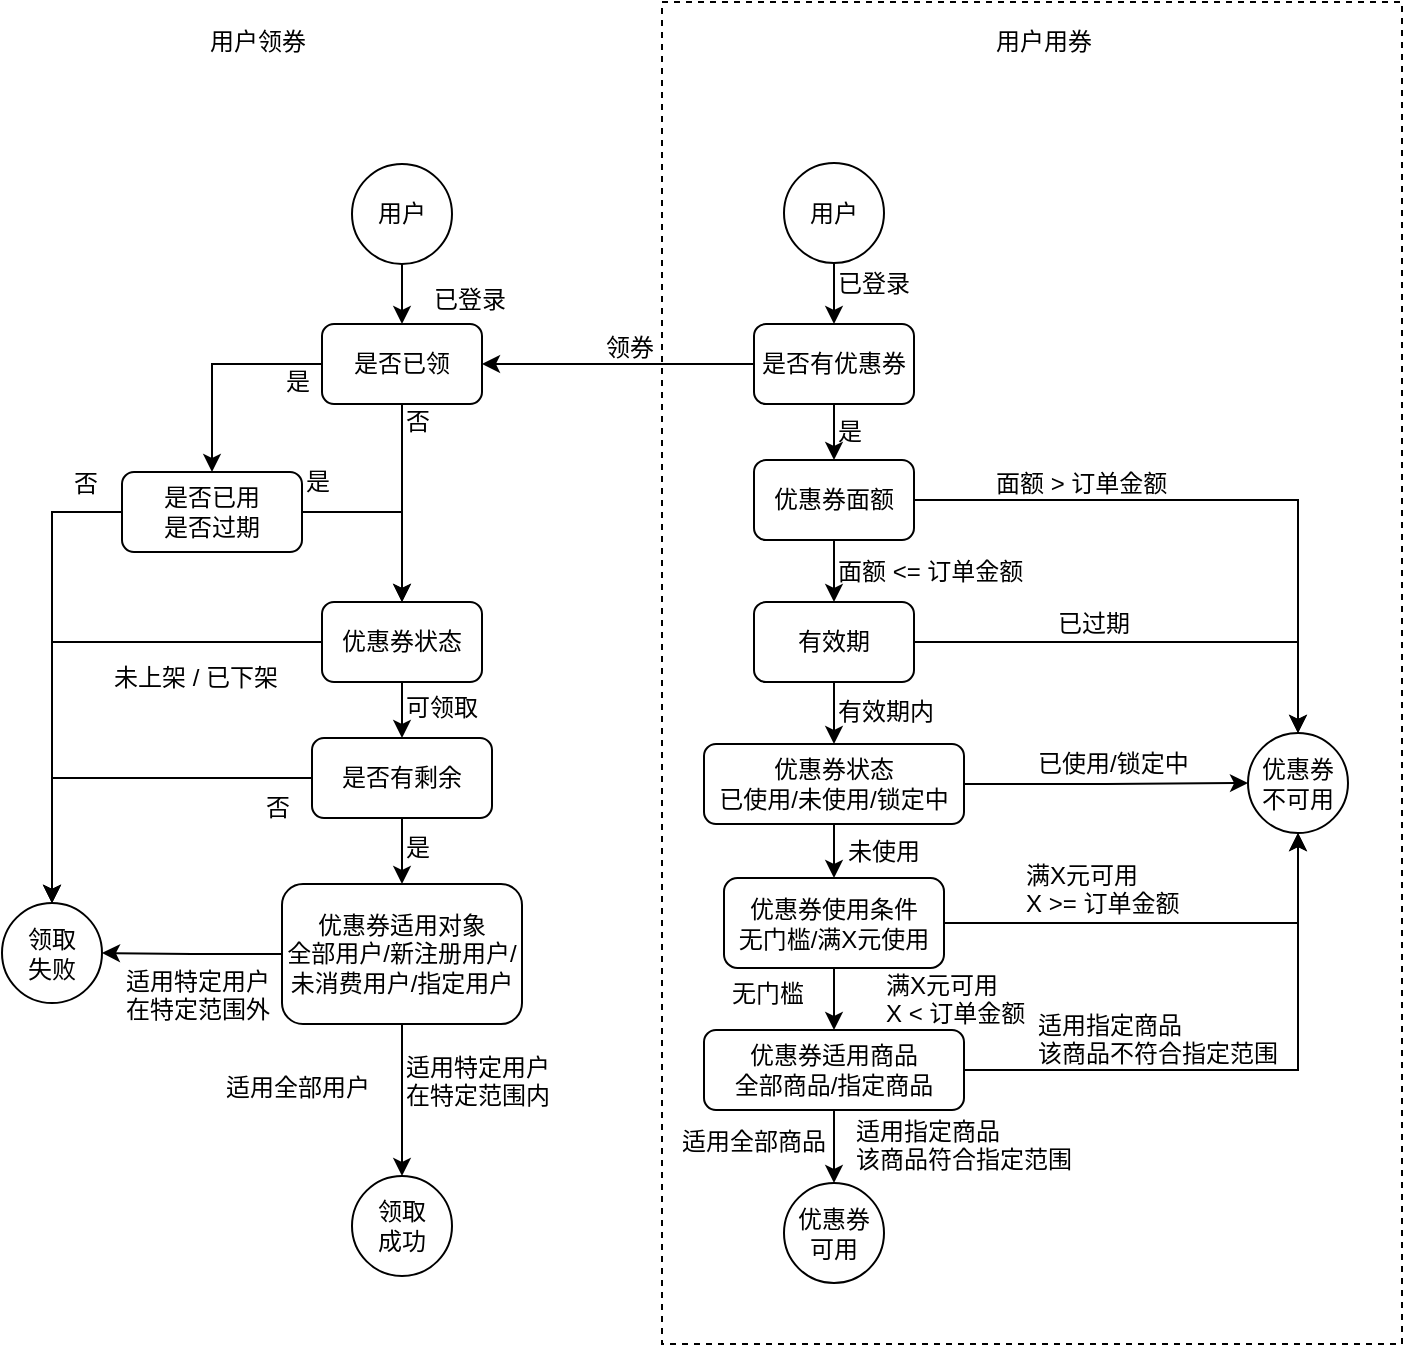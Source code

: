 <mxfile version="10.6.0" type="github"><diagram id="BjPBirdKCBeQg8LeMdaD" name="Page-1"><mxGraphModel dx="840" dy="484" grid="1" gridSize="10" guides="0" tooltips="1" connect="1" arrows="1" fold="1" page="1" pageScale="1" pageWidth="827" pageHeight="1169" background="none" math="0" shadow="0"><root><mxCell id="0"/><mxCell id="1" parent="0"/><mxCell id="CLUnlTZACkbx3psI95ez-92" value="" style="rounded=0;whiteSpace=wrap;html=1;gradientColor=none;shadow=0;dashed=1;fillColor=none;" parent="1" vertex="1"><mxGeometry x="410" y="160" width="370" height="671" as="geometry"/></mxCell><mxCell id="CLUnlTZACkbx3psI95ez-6" value="" style="edgeStyle=orthogonalEdgeStyle;rounded=0;orthogonalLoop=1;jettySize=auto;html=1;shadow=0;entryX=0.5;entryY=0;entryDx=0;entryDy=0;" parent="1" source="CLUnlTZACkbx3psI95ez-1" edge="1" target="9KeIQ0e82TA3PXIVzQfb-1"><mxGeometry relative="1" as="geometry"><mxPoint x="273" y="320.5" as="targetPoint"/></mxGeometry></mxCell><mxCell id="CLUnlTZACkbx3psI95ez-1" value="用户" style="ellipse;whiteSpace=wrap;html=1;aspect=fixed;shadow=0;" parent="1" vertex="1"><mxGeometry x="255" y="241" width="50" height="50" as="geometry"/></mxCell><mxCell id="CLUnlTZACkbx3psI95ez-7" value="已登录" style="text;html=1;resizable=0;points=[];autosize=1;align=left;verticalAlign=top;spacingTop=-4;shadow=0;" parent="1" vertex="1"><mxGeometry x="294" y="299" width="50" height="20" as="geometry"/></mxCell><mxCell id="CLUnlTZACkbx3psI95ez-18" value="" style="edgeStyle=orthogonalEdgeStyle;rounded=0;orthogonalLoop=1;jettySize=auto;html=1;shadow=0;" parent="1" source="CLUnlTZACkbx3psI95ez-12" target="CLUnlTZACkbx3psI95ez-13" edge="1"><mxGeometry relative="1" as="geometry"/></mxCell><mxCell id="CLUnlTZACkbx3psI95ez-66" style="edgeStyle=orthogonalEdgeStyle;rounded=0;orthogonalLoop=1;jettySize=auto;html=1;exitX=0;exitY=0.5;exitDx=0;exitDy=0;entryX=0.5;entryY=0;entryDx=0;entryDy=0;shadow=0;" parent="1" source="CLUnlTZACkbx3psI95ez-12" target="CLUnlTZACkbx3psI95ez-65" edge="1"><mxGeometry relative="1" as="geometry"/></mxCell><mxCell id="CLUnlTZACkbx3psI95ez-12" value="优惠券状态" style="rounded=1;whiteSpace=wrap;html=1;shadow=0;" parent="1" vertex="1"><mxGeometry x="240" y="460" width="80" height="40" as="geometry"/></mxCell><mxCell id="CLUnlTZACkbx3psI95ez-19" value="" style="edgeStyle=orthogonalEdgeStyle;rounded=0;orthogonalLoop=1;jettySize=auto;html=1;shadow=0;" parent="1" source="CLUnlTZACkbx3psI95ez-13" target="CLUnlTZACkbx3psI95ez-14" edge="1"><mxGeometry relative="1" as="geometry"/></mxCell><mxCell id="CLUnlTZACkbx3psI95ez-67" style="edgeStyle=orthogonalEdgeStyle;rounded=0;orthogonalLoop=1;jettySize=auto;html=1;entryX=0.5;entryY=0;entryDx=0;entryDy=0;shadow=0;" parent="1" source="CLUnlTZACkbx3psI95ez-13" target="CLUnlTZACkbx3psI95ez-65" edge="1"><mxGeometry relative="1" as="geometry"/></mxCell><mxCell id="CLUnlTZACkbx3psI95ez-13" value="是否有剩余" style="rounded=1;whiteSpace=wrap;html=1;gradientColor=none;shadow=0;" parent="1" vertex="1"><mxGeometry x="235" y="528" width="90" height="40" as="geometry"/></mxCell><mxCell id="CLUnlTZACkbx3psI95ez-20" value="" style="edgeStyle=orthogonalEdgeStyle;rounded=0;orthogonalLoop=1;jettySize=auto;html=1;shadow=0;entryX=0.5;entryY=0;entryDx=0;entryDy=0;" parent="1" source="CLUnlTZACkbx3psI95ez-14" target="CLUnlTZACkbx3psI95ez-17" edge="1"><mxGeometry relative="1" as="geometry"><mxPoint x="280" y="759.5" as="targetPoint"/></mxGeometry></mxCell><mxCell id="CLUnlTZACkbx3psI95ez-68" style="edgeStyle=orthogonalEdgeStyle;rounded=0;orthogonalLoop=1;jettySize=auto;html=1;entryX=1;entryY=0.5;entryDx=0;entryDy=0;shadow=0;" parent="1" source="CLUnlTZACkbx3psI95ez-14" target="CLUnlTZACkbx3psI95ez-65" edge="1"><mxGeometry relative="1" as="geometry"/></mxCell><mxCell id="CLUnlTZACkbx3psI95ez-14" value="优惠券适用对象&lt;br&gt;全部用户/新注册用户/未消费用户/指定用户&lt;br&gt;" style="rounded=1;whiteSpace=wrap;html=1;shadow=0;" parent="1" vertex="1"><mxGeometry x="220" y="601" width="120" height="70" as="geometry"/></mxCell><mxCell id="CLUnlTZACkbx3psI95ez-17" value="领取&lt;br&gt;成功" style="ellipse;whiteSpace=wrap;html=1;aspect=fixed;shadow=0;" parent="1" vertex="1"><mxGeometry x="255" y="747" width="50" height="50" as="geometry"/></mxCell><mxCell id="CLUnlTZACkbx3psI95ez-23" value="可领取" style="text;html=1;resizable=0;points=[];autosize=1;align=left;verticalAlign=top;spacingTop=-4;shadow=0;" parent="1" vertex="1"><mxGeometry x="280" y="502.5" width="50" height="20" as="geometry"/></mxCell><mxCell id="CLUnlTZACkbx3psI95ez-24" value="是" style="text;html=1;resizable=0;points=[];autosize=1;align=left;verticalAlign=top;spacingTop=-4;shadow=0;" parent="1" vertex="1"><mxGeometry x="280" y="572.5" width="30" height="20" as="geometry"/></mxCell><mxCell id="CLUnlTZACkbx3psI95ez-25" value="适用特定用户&lt;br&gt;在特定范围内" style="text;html=1;resizable=0;points=[];autosize=1;align=left;verticalAlign=top;spacingTop=-4;shadow=0;" parent="1" vertex="1"><mxGeometry x="280" y="682.5" width="90" height="30" as="geometry"/></mxCell><mxCell id="CLUnlTZACkbx3psI95ez-37" value="" style="edgeStyle=orthogonalEdgeStyle;rounded=0;orthogonalLoop=1;jettySize=auto;html=1;entryX=0.5;entryY=0;entryDx=0;entryDy=0;shadow=0;" parent="1" source="CLUnlTZACkbx3psI95ez-30" target="CLUnlTZACkbx3psI95ez-32" edge="1"><mxGeometry relative="1" as="geometry"><mxPoint x="608" y="306.5" as="targetPoint"/></mxGeometry></mxCell><mxCell id="CLUnlTZACkbx3psI95ez-30" value="用户" style="ellipse;whiteSpace=wrap;html=1;aspect=fixed;shadow=0;" parent="1" vertex="1"><mxGeometry x="471" y="240.5" width="50" height="50" as="geometry"/></mxCell><mxCell id="CLUnlTZACkbx3psI95ez-39" value="" style="edgeStyle=orthogonalEdgeStyle;rounded=0;orthogonalLoop=1;jettySize=auto;html=1;shadow=0;" parent="1" source="CLUnlTZACkbx3psI95ez-32" target="CLUnlTZACkbx3psI95ez-38" edge="1"><mxGeometry relative="1" as="geometry"/></mxCell><mxCell id="CLUnlTZACkbx3psI95ez-75" style="edgeStyle=orthogonalEdgeStyle;rounded=0;orthogonalLoop=1;jettySize=auto;html=1;entryX=1;entryY=0.5;entryDx=0;entryDy=0;shadow=0;" parent="1" source="CLUnlTZACkbx3psI95ez-32" target="9KeIQ0e82TA3PXIVzQfb-1" edge="1"><mxGeometry relative="1" as="geometry"/></mxCell><mxCell id="CLUnlTZACkbx3psI95ez-32" value="是否有优惠券" style="rounded=1;whiteSpace=wrap;html=1;shadow=0;" parent="1" vertex="1"><mxGeometry x="456" y="321" width="80" height="40" as="geometry"/></mxCell><mxCell id="CLUnlTZACkbx3psI95ez-41" value="" style="edgeStyle=orthogonalEdgeStyle;rounded=0;orthogonalLoop=1;jettySize=auto;html=1;shadow=0;" parent="1" source="CLUnlTZACkbx3psI95ez-38" target="CLUnlTZACkbx3psI95ez-40" edge="1"><mxGeometry relative="1" as="geometry"/></mxCell><mxCell id="CLUnlTZACkbx3psI95ez-77" style="edgeStyle=orthogonalEdgeStyle;rounded=0;orthogonalLoop=1;jettySize=auto;html=1;entryX=0.5;entryY=0;entryDx=0;entryDy=0;shadow=0;" parent="1" source="CLUnlTZACkbx3psI95ez-38" target="CLUnlTZACkbx3psI95ez-70" edge="1"><mxGeometry relative="1" as="geometry"/></mxCell><mxCell id="CLUnlTZACkbx3psI95ez-38" value="优惠券面额" style="rounded=1;whiteSpace=wrap;html=1;shadow=0;" parent="1" vertex="1"><mxGeometry x="456" y="389" width="80" height="40" as="geometry"/></mxCell><mxCell id="CLUnlTZACkbx3psI95ez-43" value="" style="edgeStyle=orthogonalEdgeStyle;rounded=0;orthogonalLoop=1;jettySize=auto;html=1;shadow=0;" parent="1" source="CLUnlTZACkbx3psI95ez-40" target="CLUnlTZACkbx3psI95ez-42" edge="1"><mxGeometry relative="1" as="geometry"/></mxCell><mxCell id="CLUnlTZACkbx3psI95ez-79" style="edgeStyle=orthogonalEdgeStyle;rounded=0;orthogonalLoop=1;jettySize=auto;html=1;entryX=0.5;entryY=0;entryDx=0;entryDy=0;shadow=0;" parent="1" source="CLUnlTZACkbx3psI95ez-40" target="CLUnlTZACkbx3psI95ez-70" edge="1"><mxGeometry relative="1" as="geometry"/></mxCell><mxCell id="CLUnlTZACkbx3psI95ez-40" value="有效期" style="rounded=1;whiteSpace=wrap;html=1;shadow=0;" parent="1" vertex="1"><mxGeometry x="456" y="460" width="80" height="40" as="geometry"/></mxCell><mxCell id="CLUnlTZACkbx3psI95ez-45" value="" style="edgeStyle=orthogonalEdgeStyle;rounded=0;orthogonalLoop=1;jettySize=auto;html=1;shadow=0;" parent="1" source="CLUnlTZACkbx3psI95ez-42" target="CLUnlTZACkbx3psI95ez-44" edge="1"><mxGeometry relative="1" as="geometry"/></mxCell><mxCell id="CLUnlTZACkbx3psI95ez-74" style="edgeStyle=orthogonalEdgeStyle;rounded=0;orthogonalLoop=1;jettySize=auto;html=1;entryX=0;entryY=0.5;entryDx=0;entryDy=0;shadow=0;" parent="1" source="CLUnlTZACkbx3psI95ez-42" target="CLUnlTZACkbx3psI95ez-70" edge="1"><mxGeometry relative="1" as="geometry"/></mxCell><mxCell id="CLUnlTZACkbx3psI95ez-42" value="优惠券状态&lt;br&gt;已使用/未使用/锁定中&lt;br&gt;" style="rounded=1;whiteSpace=wrap;html=1;shadow=0;" parent="1" vertex="1"><mxGeometry x="431" y="531" width="130" height="40" as="geometry"/></mxCell><mxCell id="CLUnlTZACkbx3psI95ez-61" style="edgeStyle=orthogonalEdgeStyle;rounded=0;orthogonalLoop=1;jettySize=auto;html=1;exitX=0.5;exitY=1;exitDx=0;exitDy=0;entryX=0.5;entryY=0;entryDx=0;entryDy=0;shadow=0;" parent="1" source="CLUnlTZACkbx3psI95ez-44" target="CLUnlTZACkbx3psI95ez-46" edge="1"><mxGeometry relative="1" as="geometry"/></mxCell><mxCell id="CLUnlTZACkbx3psI95ez-84" style="edgeStyle=orthogonalEdgeStyle;rounded=0;orthogonalLoop=1;jettySize=auto;html=1;entryX=0.5;entryY=1;entryDx=0;entryDy=0;shadow=0;" parent="1" source="CLUnlTZACkbx3psI95ez-44" target="CLUnlTZACkbx3psI95ez-70" edge="1"><mxGeometry relative="1" as="geometry"/></mxCell><mxCell id="CLUnlTZACkbx3psI95ez-44" value="优惠券使用条件&lt;br&gt;无门槛/满X元使用&lt;br&gt;" style="rounded=1;whiteSpace=wrap;html=1;shadow=0;" parent="1" vertex="1"><mxGeometry x="441" y="598" width="110" height="45" as="geometry"/></mxCell><mxCell id="CLUnlTZACkbx3psI95ez-62" style="edgeStyle=orthogonalEdgeStyle;rounded=0;orthogonalLoop=1;jettySize=auto;html=1;exitX=0.5;exitY=1;exitDx=0;exitDy=0;entryX=0.5;entryY=0;entryDx=0;entryDy=0;shadow=0;" parent="1" source="CLUnlTZACkbx3psI95ez-46" target="CLUnlTZACkbx3psI95ez-48" edge="1"><mxGeometry relative="1" as="geometry"/></mxCell><mxCell id="CLUnlTZACkbx3psI95ez-86" style="edgeStyle=orthogonalEdgeStyle;rounded=0;orthogonalLoop=1;jettySize=auto;html=1;entryX=0.5;entryY=1;entryDx=0;entryDy=0;shadow=0;" parent="1" source="CLUnlTZACkbx3psI95ez-46" target="CLUnlTZACkbx3psI95ez-70" edge="1"><mxGeometry relative="1" as="geometry"/></mxCell><mxCell id="CLUnlTZACkbx3psI95ez-46" value="优惠券适用商品&lt;br&gt;全部商品/指定商品&lt;br&gt;" style="rounded=1;whiteSpace=wrap;html=1;shadow=0;" parent="1" vertex="1"><mxGeometry x="431" y="674" width="130" height="40" as="geometry"/></mxCell><mxCell id="CLUnlTZACkbx3psI95ez-48" value="优惠券&lt;br&gt;可用&lt;br&gt;" style="ellipse;whiteSpace=wrap;html=1;aspect=fixed;shadow=0;" parent="1" vertex="1"><mxGeometry x="471" y="750.5" width="50" height="50" as="geometry"/></mxCell><mxCell id="CLUnlTZACkbx3psI95ez-50" value="已登录" style="text;html=1;resizable=0;points=[];autosize=1;align=left;verticalAlign=top;spacingTop=-4;shadow=0;" parent="1" vertex="1"><mxGeometry x="496" y="290.5" width="50" height="20" as="geometry"/></mxCell><mxCell id="CLUnlTZACkbx3psI95ez-51" value="是" style="text;html=1;resizable=0;points=[];autosize=1;align=left;verticalAlign=top;spacingTop=-4;shadow=0;" parent="1" vertex="1"><mxGeometry x="496" y="364.5" width="30" height="20" as="geometry"/></mxCell><mxCell id="CLUnlTZACkbx3psI95ez-52" value="面额 &amp;lt;= 订单金额" style="text;html=1;resizable=0;points=[];autosize=1;align=left;verticalAlign=top;spacingTop=-4;shadow=0;" parent="1" vertex="1"><mxGeometry x="496" y="434.5" width="110" height="20" as="geometry"/></mxCell><mxCell id="CLUnlTZACkbx3psI95ez-53" value="有效期内" style="text;html=1;resizable=0;points=[];autosize=1;align=left;verticalAlign=top;spacingTop=-4;shadow=0;" parent="1" vertex="1"><mxGeometry x="496" y="504.5" width="60" height="20" as="geometry"/></mxCell><mxCell id="CLUnlTZACkbx3psI95ez-54" value="未使用" style="text;html=1;resizable=0;points=[];autosize=1;align=left;verticalAlign=top;spacingTop=-4;shadow=0;" parent="1" vertex="1"><mxGeometry x="501" y="574.5" width="50" height="20" as="geometry"/></mxCell><mxCell id="CLUnlTZACkbx3psI95ez-55" value="无门槛" style="text;html=1;resizable=0;points=[];autosize=1;align=left;verticalAlign=top;spacingTop=-4;shadow=0;" parent="1" vertex="1"><mxGeometry x="443" y="645.5" width="50" height="20" as="geometry"/></mxCell><mxCell id="CLUnlTZACkbx3psI95ez-57" value="满X元可用&lt;br&gt;X &amp;lt; 订单金额&lt;br&gt;" style="text;html=1;resizable=0;points=[];autosize=1;align=left;verticalAlign=top;spacingTop=-4;shadow=0;" parent="1" vertex="1"><mxGeometry x="520" y="641.5" width="90" height="30" as="geometry"/></mxCell><mxCell id="CLUnlTZACkbx3psI95ez-59" value="适用全部商品" style="text;html=1;resizable=0;points=[];autosize=1;align=left;verticalAlign=top;spacingTop=-4;shadow=0;" parent="1" vertex="1"><mxGeometry x="418" y="720" width="90" height="20" as="geometry"/></mxCell><mxCell id="CLUnlTZACkbx3psI95ez-65" value="领取&lt;br&gt;失败&lt;br&gt;" style="ellipse;whiteSpace=wrap;html=1;aspect=fixed;shadow=0;" parent="1" vertex="1"><mxGeometry x="80" y="610.5" width="50" height="50" as="geometry"/></mxCell><mxCell id="CLUnlTZACkbx3psI95ez-70" value="优惠券&lt;br&gt;不可用&lt;br&gt;" style="ellipse;whiteSpace=wrap;html=1;aspect=fixed;shadow=0;" parent="1" vertex="1"><mxGeometry x="703" y="525.5" width="50" height="50" as="geometry"/></mxCell><mxCell id="CLUnlTZACkbx3psI95ez-71" value="未上架 / 已下架" style="text;html=1;resizable=0;points=[];autosize=1;align=left;verticalAlign=top;spacingTop=-4;shadow=0;" parent="1" vertex="1"><mxGeometry x="134" y="487.5" width="100" height="20" as="geometry"/></mxCell><mxCell id="CLUnlTZACkbx3psI95ez-72" value="否" style="text;html=1;resizable=0;points=[];autosize=1;align=left;verticalAlign=top;spacingTop=-4;shadow=0;" parent="1" vertex="1"><mxGeometry x="210" y="552.5" width="30" height="20" as="geometry"/></mxCell><mxCell id="CLUnlTZACkbx3psI95ez-73" value="适用特定用户&lt;br&gt;在特定范围外" style="text;html=1;resizable=0;points=[];autosize=1;align=left;verticalAlign=top;spacingTop=-4;shadow=0;" parent="1" vertex="1"><mxGeometry x="140" y="639.5" width="90" height="30" as="geometry"/></mxCell><mxCell id="CLUnlTZACkbx3psI95ez-76" value="领券" style="text;html=1;resizable=0;points=[];autosize=1;align=left;verticalAlign=top;spacingTop=-4;shadow=0;" parent="1" vertex="1"><mxGeometry x="380" y="322.5" width="40" height="20" as="geometry"/></mxCell><mxCell id="CLUnlTZACkbx3psI95ez-78" value="面额 &amp;gt; 订单金额&amp;nbsp;" style="text;html=1;resizable=0;points=[];autosize=1;align=left;verticalAlign=top;spacingTop=-4;shadow=0;" parent="1" vertex="1"><mxGeometry x="575" y="390.5" width="100" height="20" as="geometry"/></mxCell><mxCell id="CLUnlTZACkbx3psI95ez-80" value="已过期" style="text;html=1;resizable=0;points=[];autosize=1;align=left;verticalAlign=top;spacingTop=-4;shadow=0;" parent="1" vertex="1"><mxGeometry x="606" y="460.5" width="50" height="20" as="geometry"/></mxCell><mxCell id="CLUnlTZACkbx3psI95ez-83" value="已使用/锁定中" style="text;html=1;resizable=0;points=[];autosize=1;align=left;verticalAlign=top;spacingTop=-4;shadow=0;" parent="1" vertex="1"><mxGeometry x="596" y="530.5" width="90" height="20" as="geometry"/></mxCell><mxCell id="CLUnlTZACkbx3psI95ez-85" value="满X元可用&lt;br&gt;X &amp;gt;= 订单金额&lt;br&gt;" style="text;html=1;resizable=0;points=[];autosize=1;align=left;verticalAlign=top;spacingTop=-4;shadow=0;" parent="1" vertex="1"><mxGeometry x="590" y="586.5" width="90" height="30" as="geometry"/></mxCell><mxCell id="CLUnlTZACkbx3psI95ez-87" value="适用指定商品&lt;br&gt;该商品不符合指定范围&lt;br&gt;" style="text;html=1;resizable=0;points=[];autosize=1;align=left;verticalAlign=top;spacingTop=-4;shadow=0;" parent="1" vertex="1"><mxGeometry x="596" y="662" width="140" height="30" as="geometry"/></mxCell><mxCell id="CLUnlTZACkbx3psI95ez-88" value="适用全部用户" style="text;html=1;resizable=0;points=[];autosize=1;align=left;verticalAlign=top;spacingTop=-4;shadow=0;" parent="1" vertex="1"><mxGeometry x="190" y="692.5" width="90" height="20" as="geometry"/></mxCell><mxCell id="CLUnlTZACkbx3psI95ez-90" value="适用指定商品&lt;br&gt;该商品符合指定范围&lt;br&gt;" style="text;html=1;resizable=0;points=[];autosize=1;align=left;verticalAlign=top;spacingTop=-4;shadow=0;" parent="1" vertex="1"><mxGeometry x="505" y="714.5" width="120" height="30" as="geometry"/></mxCell><mxCell id="CLUnlTZACkbx3psI95ez-93" value="用户领券" style="text;html=1;resizable=0;points=[];autosize=1;align=left;verticalAlign=top;spacingTop=-4;" parent="1" vertex="1"><mxGeometry x="182" y="170" width="60" height="20" as="geometry"/></mxCell><mxCell id="CLUnlTZACkbx3psI95ez-94" value="用户用券" style="text;html=1;resizable=0;points=[];autosize=1;align=left;verticalAlign=top;spacingTop=-4;" parent="1" vertex="1"><mxGeometry x="575" y="170" width="60" height="20" as="geometry"/></mxCell><mxCell id="9KeIQ0e82TA3PXIVzQfb-2" style="edgeStyle=orthogonalEdgeStyle;rounded=0;orthogonalLoop=1;jettySize=auto;html=1;" edge="1" parent="1" source="9KeIQ0e82TA3PXIVzQfb-1" target="CLUnlTZACkbx3psI95ez-12"><mxGeometry relative="1" as="geometry"/></mxCell><mxCell id="9KeIQ0e82TA3PXIVzQfb-8" style="edgeStyle=orthogonalEdgeStyle;rounded=0;orthogonalLoop=1;jettySize=auto;html=1;entryX=0.5;entryY=0;entryDx=0;entryDy=0;" edge="1" parent="1" source="9KeIQ0e82TA3PXIVzQfb-1" target="9KeIQ0e82TA3PXIVzQfb-4"><mxGeometry relative="1" as="geometry"/></mxCell><mxCell id="9KeIQ0e82TA3PXIVzQfb-1" value="是否已领" style="rounded=1;whiteSpace=wrap;html=1;shadow=0;" vertex="1" parent="1"><mxGeometry x="240" y="321" width="80" height="40" as="geometry"/></mxCell><mxCell id="9KeIQ0e82TA3PXIVzQfb-3" value="否&lt;br&gt;" style="text;html=1;resizable=0;points=[];autosize=1;align=left;verticalAlign=top;spacingTop=-4;" vertex="1" parent="1"><mxGeometry x="280" y="360" width="30" height="20" as="geometry"/></mxCell><mxCell id="9KeIQ0e82TA3PXIVzQfb-6" style="edgeStyle=orthogonalEdgeStyle;rounded=0;orthogonalLoop=1;jettySize=auto;html=1;entryX=0.5;entryY=0;entryDx=0;entryDy=0;" edge="1" parent="1" source="9KeIQ0e82TA3PXIVzQfb-4" target="CLUnlTZACkbx3psI95ez-12"><mxGeometry relative="1" as="geometry"/></mxCell><mxCell id="9KeIQ0e82TA3PXIVzQfb-11" style="edgeStyle=orthogonalEdgeStyle;rounded=0;orthogonalLoop=1;jettySize=auto;html=1;entryX=0.5;entryY=0;entryDx=0;entryDy=0;" edge="1" parent="1" source="9KeIQ0e82TA3PXIVzQfb-4" target="CLUnlTZACkbx3psI95ez-65"><mxGeometry relative="1" as="geometry"/></mxCell><mxCell id="9KeIQ0e82TA3PXIVzQfb-4" value="是否已用&lt;br&gt;是否过期&lt;br&gt;" style="rounded=1;whiteSpace=wrap;html=1;" vertex="1" parent="1"><mxGeometry x="140" y="395" width="90" height="40" as="geometry"/></mxCell><mxCell id="9KeIQ0e82TA3PXIVzQfb-9" value="是" style="text;html=1;resizable=0;points=[];autosize=1;align=left;verticalAlign=top;spacingTop=-4;" vertex="1" parent="1"><mxGeometry x="220" y="340" width="30" height="20" as="geometry"/></mxCell><mxCell id="9KeIQ0e82TA3PXIVzQfb-10" value="是" style="text;html=1;resizable=0;points=[];autosize=1;align=left;verticalAlign=top;spacingTop=-4;" vertex="1" parent="1"><mxGeometry x="230" y="390" width="30" height="20" as="geometry"/></mxCell><mxCell id="9KeIQ0e82TA3PXIVzQfb-12" value="否&lt;br&gt;" style="text;html=1;resizable=0;points=[];autosize=1;align=left;verticalAlign=top;spacingTop=-4;" vertex="1" parent="1"><mxGeometry x="114" y="391" width="30" height="20" as="geometry"/></mxCell></root></mxGraphModel></diagram></mxfile>